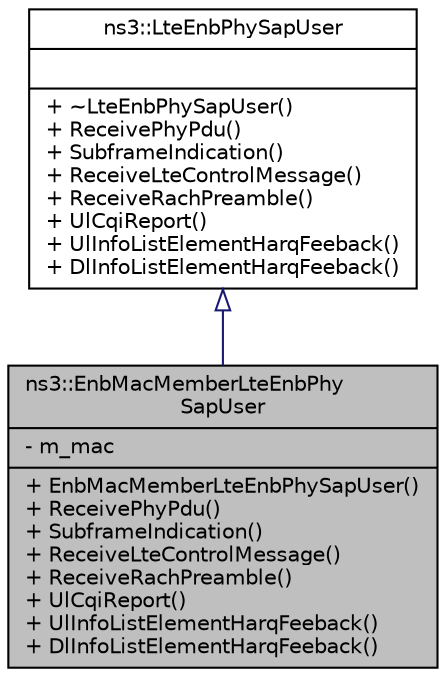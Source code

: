 digraph "ns3::EnbMacMemberLteEnbPhySapUser"
{
  edge [fontname="Helvetica",fontsize="10",labelfontname="Helvetica",labelfontsize="10"];
  node [fontname="Helvetica",fontsize="10",shape=record];
  Node1 [label="{ns3::EnbMacMemberLteEnbPhy\lSapUser\n|- m_mac\l|+ EnbMacMemberLteEnbPhySapUser()\l+ ReceivePhyPdu()\l+ SubframeIndication()\l+ ReceiveLteControlMessage()\l+ ReceiveRachPreamble()\l+ UlCqiReport()\l+ UlInfoListElementHarqFeeback()\l+ DlInfoListElementHarqFeeback()\l}",height=0.2,width=0.4,color="black", fillcolor="grey75", style="filled", fontcolor="black"];
  Node2 -> Node1 [dir="back",color="midnightblue",fontsize="10",style="solid",arrowtail="onormal"];
  Node2 [label="{ns3::LteEnbPhySapUser\n||+ ~LteEnbPhySapUser()\l+ ReceivePhyPdu()\l+ SubframeIndication()\l+ ReceiveLteControlMessage()\l+ ReceiveRachPreamble()\l+ UlCqiReport()\l+ UlInfoListElementHarqFeeback()\l+ DlInfoListElementHarqFeeback()\l}",height=0.2,width=0.4,color="black", fillcolor="white", style="filled",URL="$d5/d77/classns3_1_1LteEnbPhySapUser.html"];
}
